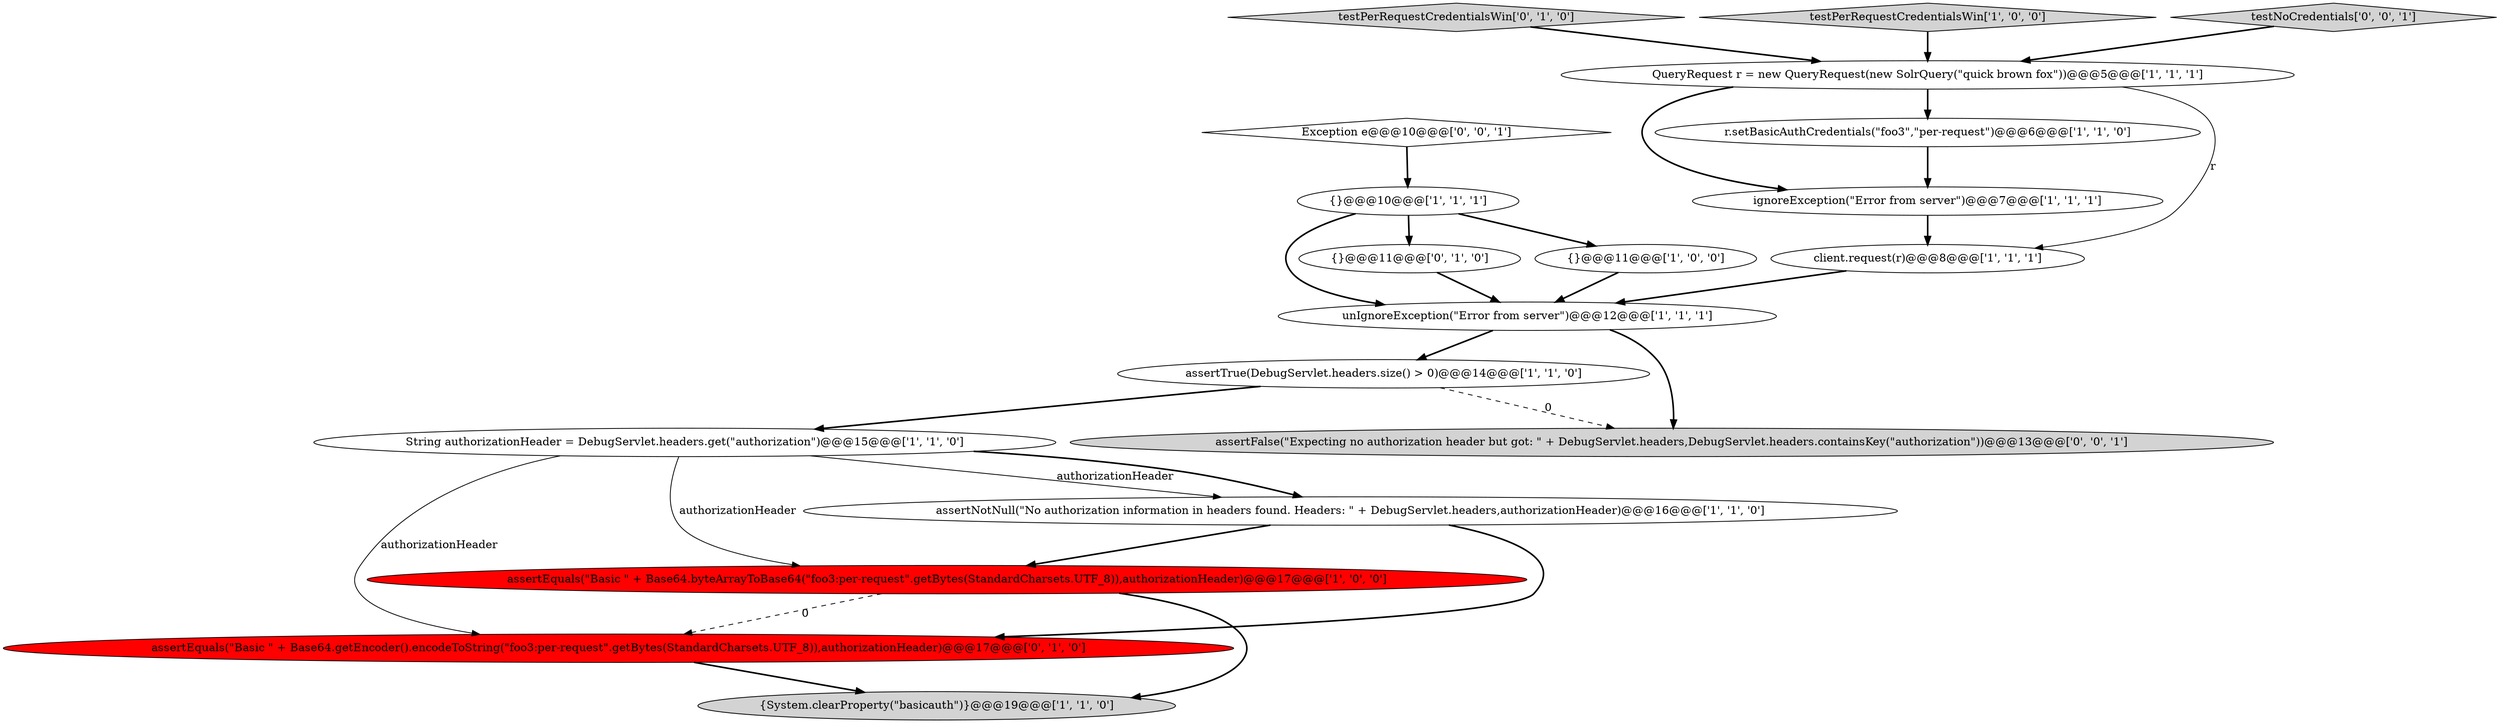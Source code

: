 digraph {
10 [style = filled, label = "assertTrue(DebugServlet.headers.size() > 0)@@@14@@@['1', '1', '0']", fillcolor = white, shape = ellipse image = "AAA0AAABBB1BBB"];
13 [style = filled, label = "assertEquals(\"Basic \" + Base64.getEncoder().encodeToString(\"foo3:per-request\".getBytes(StandardCharsets.UTF_8)),authorizationHeader)@@@17@@@['0', '1', '0']", fillcolor = red, shape = ellipse image = "AAA1AAABBB2BBB"];
8 [style = filled, label = "{System.clearProperty(\"basicauth\")}@@@19@@@['1', '1', '0']", fillcolor = lightgray, shape = ellipse image = "AAA0AAABBB1BBB"];
11 [style = filled, label = "{}@@@10@@@['1', '1', '1']", fillcolor = white, shape = ellipse image = "AAA0AAABBB1BBB"];
16 [style = filled, label = "assertFalse(\"Expecting no authorization header but got: \" + DebugServlet.headers,DebugServlet.headers.containsKey(\"authorization\"))@@@13@@@['0', '0', '1']", fillcolor = lightgray, shape = ellipse image = "AAA0AAABBB3BBB"];
4 [style = filled, label = "client.request(r)@@@8@@@['1', '1', '1']", fillcolor = white, shape = ellipse image = "AAA0AAABBB1BBB"];
3 [style = filled, label = "ignoreException(\"Error from server\")@@@7@@@['1', '1', '1']", fillcolor = white, shape = ellipse image = "AAA0AAABBB1BBB"];
12 [style = filled, label = "unIgnoreException(\"Error from server\")@@@12@@@['1', '1', '1']", fillcolor = white, shape = ellipse image = "AAA0AAABBB1BBB"];
14 [style = filled, label = "testPerRequestCredentialsWin['0', '1', '0']", fillcolor = lightgray, shape = diamond image = "AAA0AAABBB2BBB"];
15 [style = filled, label = "{}@@@11@@@['0', '1', '0']", fillcolor = white, shape = ellipse image = "AAA0AAABBB2BBB"];
5 [style = filled, label = "assertEquals(\"Basic \" + Base64.byteArrayToBase64(\"foo3:per-request\".getBytes(StandardCharsets.UTF_8)),authorizationHeader)@@@17@@@['1', '0', '0']", fillcolor = red, shape = ellipse image = "AAA1AAABBB1BBB"];
2 [style = filled, label = "testPerRequestCredentialsWin['1', '0', '0']", fillcolor = lightgray, shape = diamond image = "AAA0AAABBB1BBB"];
9 [style = filled, label = "assertNotNull(\"No authorization information in headers found. Headers: \" + DebugServlet.headers,authorizationHeader)@@@16@@@['1', '1', '0']", fillcolor = white, shape = ellipse image = "AAA0AAABBB1BBB"];
17 [style = filled, label = "Exception e@@@10@@@['0', '0', '1']", fillcolor = white, shape = diamond image = "AAA0AAABBB3BBB"];
1 [style = filled, label = "QueryRequest r = new QueryRequest(new SolrQuery(\"quick brown fox\"))@@@5@@@['1', '1', '1']", fillcolor = white, shape = ellipse image = "AAA0AAABBB1BBB"];
6 [style = filled, label = "{}@@@11@@@['1', '0', '0']", fillcolor = white, shape = ellipse image = "AAA0AAABBB1BBB"];
0 [style = filled, label = "r.setBasicAuthCredentials(\"foo3\",\"per-request\")@@@6@@@['1', '1', '0']", fillcolor = white, shape = ellipse image = "AAA0AAABBB1BBB"];
7 [style = filled, label = "String authorizationHeader = DebugServlet.headers.get(\"authorization\")@@@15@@@['1', '1', '0']", fillcolor = white, shape = ellipse image = "AAA0AAABBB1BBB"];
18 [style = filled, label = "testNoCredentials['0', '0', '1']", fillcolor = lightgray, shape = diamond image = "AAA0AAABBB3BBB"];
5->13 [style = dashed, label="0"];
0->3 [style = bold, label=""];
5->8 [style = bold, label=""];
7->5 [style = solid, label="authorizationHeader"];
7->9 [style = solid, label="authorizationHeader"];
2->1 [style = bold, label=""];
11->6 [style = bold, label=""];
1->3 [style = bold, label=""];
11->12 [style = bold, label=""];
12->16 [style = bold, label=""];
1->0 [style = bold, label=""];
3->4 [style = bold, label=""];
10->7 [style = bold, label=""];
14->1 [style = bold, label=""];
11->15 [style = bold, label=""];
7->9 [style = bold, label=""];
12->10 [style = bold, label=""];
18->1 [style = bold, label=""];
9->5 [style = bold, label=""];
4->12 [style = bold, label=""];
1->4 [style = solid, label="r"];
15->12 [style = bold, label=""];
10->16 [style = dashed, label="0"];
13->8 [style = bold, label=""];
7->13 [style = solid, label="authorizationHeader"];
9->13 [style = bold, label=""];
17->11 [style = bold, label=""];
6->12 [style = bold, label=""];
}
